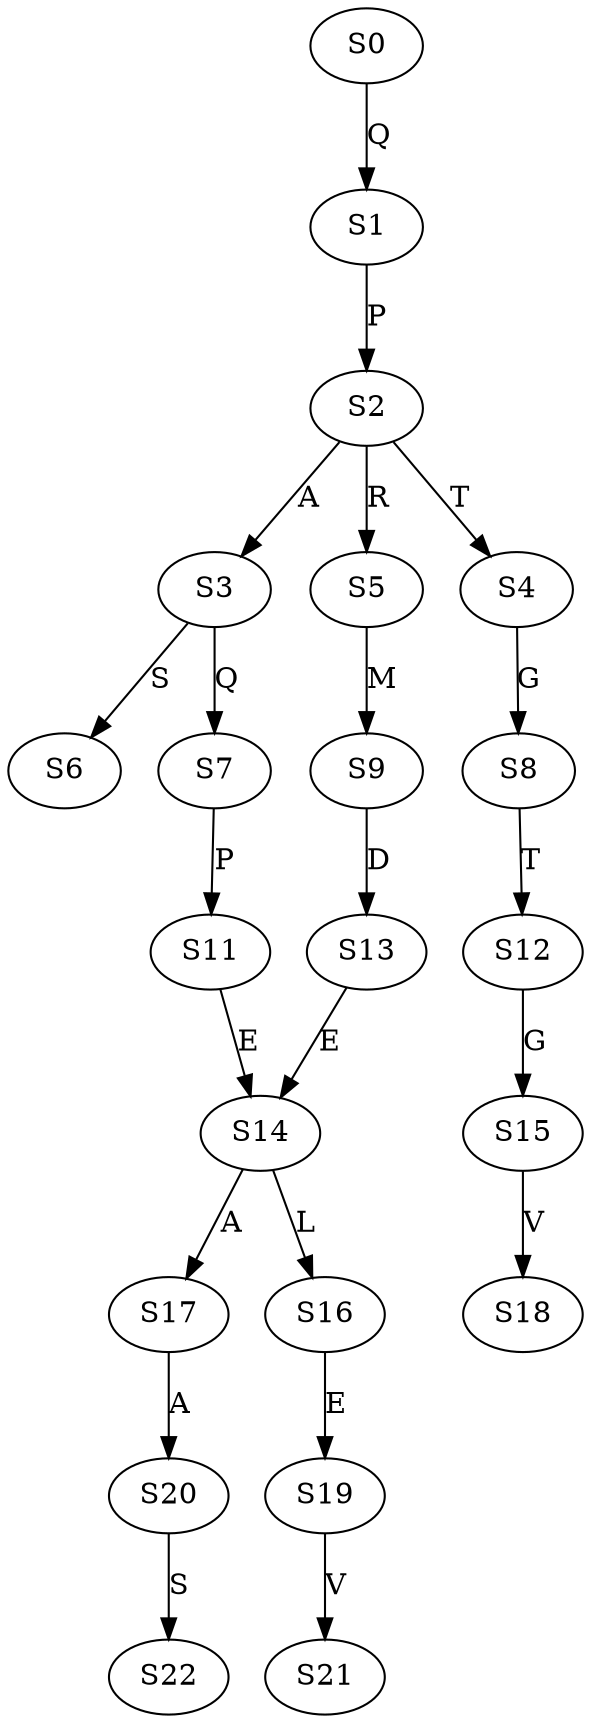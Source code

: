 strict digraph  {
	S0 -> S1 [ label = Q ];
	S1 -> S2 [ label = P ];
	S2 -> S3 [ label = A ];
	S2 -> S4 [ label = T ];
	S2 -> S5 [ label = R ];
	S3 -> S6 [ label = S ];
	S3 -> S7 [ label = Q ];
	S4 -> S8 [ label = G ];
	S5 -> S9 [ label = M ];
	S7 -> S11 [ label = P ];
	S8 -> S12 [ label = T ];
	S9 -> S13 [ label = D ];
	S11 -> S14 [ label = E ];
	S12 -> S15 [ label = G ];
	S13 -> S14 [ label = E ];
	S14 -> S16 [ label = L ];
	S14 -> S17 [ label = A ];
	S15 -> S18 [ label = V ];
	S16 -> S19 [ label = E ];
	S17 -> S20 [ label = A ];
	S19 -> S21 [ label = V ];
	S20 -> S22 [ label = S ];
}
